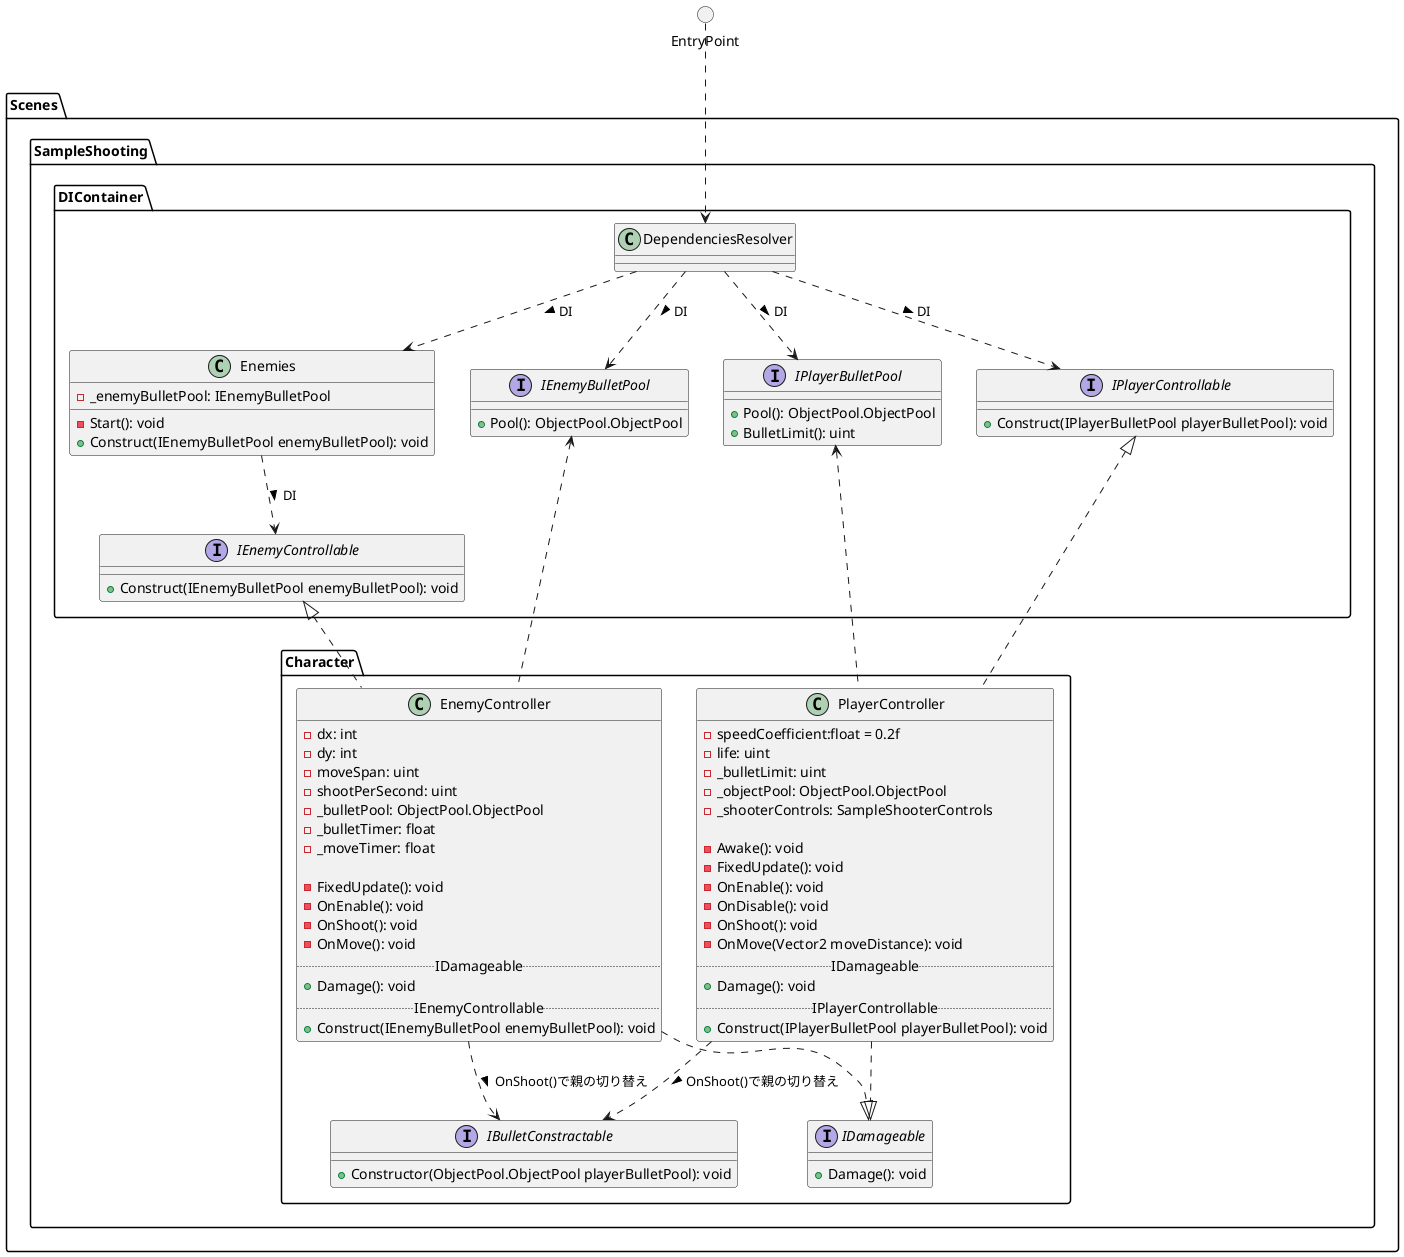 @startuml
circle EntryPoint

namespace Scenes.SampleShooting.DIContainer{
	interface IEnemyBulletPool
	{
		+ Pool(): ObjectPool.ObjectPool 
	}

	interface IPlayerBulletPool
	{
		+ Pool(): ObjectPool.ObjectPool
		+ BulletLimit(): uint
	}

	interface IPlayerControllable
	{
		+ Construct(IPlayerBulletPool playerBulletPool): void
	}

	interface IEnemyControllable
	{
		+ Construct(IEnemyBulletPool enemyBulletPool): void
	}
	
	class Enemies
	{
        - _enemyBulletPool: IEnemyBulletPool

        - Start(): void
        + Construct(IEnemyBulletPool enemyBulletPool): void
	}
	class DependenciesResolver
	
	DependenciesResolver ..> IEnemyBulletPool :> DI
	DependenciesResolver ..> IPlayerBulletPool :> DI
	DependenciesResolver ..> IPlayerControllable :> DI
	DependenciesResolver ..> Enemies :> DI
	Enemies ..> IEnemyControllable :> DI
}
EntryPoint ..> Scenes.SampleShooting.DIContainer.DependenciesResolver

namespace Scenes.SampleShooting.Character{
	interface IBulletConstractable
	{
		+ Constructor(ObjectPool.ObjectPool playerBulletPool): void
	}
	
	interface IDamageable
	{
		+ Damage(): void
	}

	class EnemyController
	{
		- dx: int
		- dy: int
		- moveSpan: uint
		- shootPerSecond: uint
		- _bulletPool: ObjectPool.ObjectPool
		- _bulletTimer: float
		- _moveTimer: float

		- FixedUpdate(): void
		- OnEnable(): void
		- OnShoot(): void
		- OnMove(): void
		.. IDamageable ..
		+ Damage(): void
		.. IEnemyControllable ..
		+ Construct(IEnemyBulletPool enemyBulletPool): void
	}
	
	EnemyController ..|> IDamageable
	EnemyController ..> IBulletConstractable :> OnShoot()で親の切り替え
	
	class PlayerController
	{
		- speedCoefficient:float = 0.2f
		- life: uint
		- _bulletLimit: uint
		- _objectPool: ObjectPool.ObjectPool
		- _shooterControls: SampleShooterControls

		- Awake(): void
		- FixedUpdate(): void
		- OnEnable(): void
		- OnDisable(): void
		- OnShoot(): void
		- OnMove(Vector2 moveDistance): void
		.. IDamageable ..
		+ Damage(): void
		.. IPlayerControllable ..
		+ Construct(IPlayerBulletPool playerBulletPool): void
	}
	PlayerController ..|> IDamageable
	PlayerController ..> IBulletConstractable :> OnShoot()で親の切り替え
}
Scenes.SampleShooting.Character.EnemyController .up.|> Scenes.SampleShooting.DIContainer.IEnemyControllable
Scenes.SampleShooting.Character.PlayerController .up.|> Scenes.SampleShooting.DIContainer.IPlayerControllable
Scenes.SampleShooting.Character.EnemyController .up.> Scenes.SampleShooting.DIContainer.IEnemyBulletPool
Scenes.SampleShooting.Character.PlayerController .up.> Scenes.SampleShooting.DIContainer.IPlayerBulletPool
@enduml